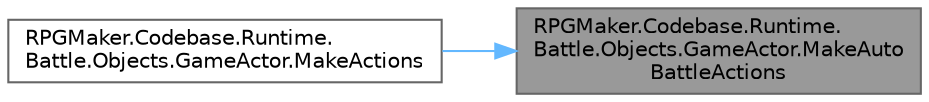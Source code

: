 digraph "RPGMaker.Codebase.Runtime.Battle.Objects.GameActor.MakeAutoBattleActions"
{
 // LATEX_PDF_SIZE
  bgcolor="transparent";
  edge [fontname=Helvetica,fontsize=10,labelfontname=Helvetica,labelfontsize=10];
  node [fontname=Helvetica,fontsize=10,shape=box,height=0.2,width=0.4];
  rankdir="RL";
  Node1 [id="Node000001",label="RPGMaker.Codebase.Runtime.\lBattle.Objects.GameActor.MakeAuto\lBattleActions",height=0.2,width=0.4,color="gray40", fillcolor="grey60", style="filled", fontcolor="black",tooltip="😁 自動戦闘の行動を生成"];
  Node1 -> Node2 [id="edge1_Node000001_Node000002",dir="back",color="steelblue1",style="solid",tooltip=" "];
  Node2 [id="Node000002",label="RPGMaker.Codebase.Runtime.\lBattle.Objects.GameActor.MakeActions",height=0.2,width=0.4,color="grey40", fillcolor="white", style="filled",URL="$db/dfc/class_r_p_g_maker_1_1_codebase_1_1_runtime_1_1_battle_1_1_objects_1_1_game_actor.html#a4f40b51ee4b9f839e4d432fc45a3e769",tooltip="😁 アニメーションを生成"];
}
